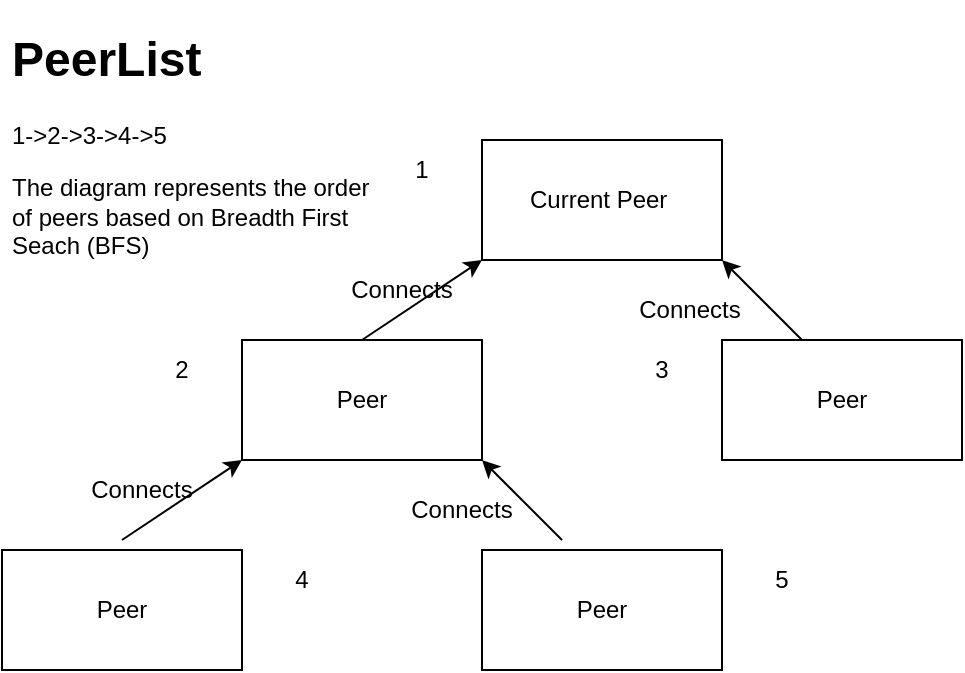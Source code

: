 <mxfile version="15.5.8" type="github">
  <diagram id="AAKQJxX1rdBMzBdHqZ1a" name="Page-1">
    <mxGraphModel dx="988" dy="572" grid="1" gridSize="10" guides="1" tooltips="1" connect="1" arrows="1" fold="1" page="1" pageScale="1" pageWidth="827" pageHeight="1169" math="0" shadow="0">
      <root>
        <mxCell id="0" />
        <mxCell id="1" parent="0" />
        <mxCell id="Wx-2bbFNoUFi7-NbO0jo-1" value="Current Peer&amp;nbsp;" style="rounded=0;whiteSpace=wrap;html=1;" vertex="1" parent="1">
          <mxGeometry x="280" y="390" width="120" height="60" as="geometry" />
        </mxCell>
        <mxCell id="Wx-2bbFNoUFi7-NbO0jo-2" value="Peer" style="rounded=0;whiteSpace=wrap;html=1;" vertex="1" parent="1">
          <mxGeometry x="160" y="490" width="120" height="60" as="geometry" />
        </mxCell>
        <mxCell id="Wx-2bbFNoUFi7-NbO0jo-3" value="Peer" style="rounded=0;whiteSpace=wrap;html=1;" vertex="1" parent="1">
          <mxGeometry x="400" y="490" width="120" height="60" as="geometry" />
        </mxCell>
        <mxCell id="Wx-2bbFNoUFi7-NbO0jo-4" value="Peer" style="rounded=0;whiteSpace=wrap;html=1;" vertex="1" parent="1">
          <mxGeometry x="40" y="595" width="120" height="60" as="geometry" />
        </mxCell>
        <mxCell id="Wx-2bbFNoUFi7-NbO0jo-5" value="Peer" style="rounded=0;whiteSpace=wrap;html=1;" vertex="1" parent="1">
          <mxGeometry x="280" y="595" width="120" height="60" as="geometry" />
        </mxCell>
        <mxCell id="Wx-2bbFNoUFi7-NbO0jo-6" value="" style="endArrow=classic;html=1;rounded=0;entryX=0;entryY=1;entryDx=0;entryDy=0;exitX=0.5;exitY=0;exitDx=0;exitDy=0;" edge="1" parent="1" source="Wx-2bbFNoUFi7-NbO0jo-2" target="Wx-2bbFNoUFi7-NbO0jo-1">
          <mxGeometry width="50" height="50" relative="1" as="geometry">
            <mxPoint x="170" y="470" as="sourcePoint" />
            <mxPoint x="220" y="420" as="targetPoint" />
          </mxGeometry>
        </mxCell>
        <mxCell id="Wx-2bbFNoUFi7-NbO0jo-7" value="" style="endArrow=classic;html=1;rounded=0;entryX=0;entryY=1;entryDx=0;entryDy=0;exitX=0.5;exitY=0;exitDx=0;exitDy=0;" edge="1" parent="1">
          <mxGeometry width="50" height="50" relative="1" as="geometry">
            <mxPoint x="100" y="590" as="sourcePoint" />
            <mxPoint x="160" y="550" as="targetPoint" />
          </mxGeometry>
        </mxCell>
        <mxCell id="Wx-2bbFNoUFi7-NbO0jo-8" value="" style="endArrow=classic;html=1;rounded=0;entryX=1;entryY=1;entryDx=0;entryDy=0;" edge="1" parent="1" target="Wx-2bbFNoUFi7-NbO0jo-1">
          <mxGeometry width="50" height="50" relative="1" as="geometry">
            <mxPoint x="440" y="490" as="sourcePoint" />
            <mxPoint x="490" y="440" as="targetPoint" />
          </mxGeometry>
        </mxCell>
        <mxCell id="Wx-2bbFNoUFi7-NbO0jo-9" value="" style="endArrow=classic;html=1;rounded=0;entryX=1;entryY=1;entryDx=0;entryDy=0;" edge="1" parent="1">
          <mxGeometry width="50" height="50" relative="1" as="geometry">
            <mxPoint x="320" y="590" as="sourcePoint" />
            <mxPoint x="280" y="550" as="targetPoint" />
          </mxGeometry>
        </mxCell>
        <mxCell id="Wx-2bbFNoUFi7-NbO0jo-10" value="1" style="text;html=1;strokeColor=none;fillColor=none;align=center;verticalAlign=middle;whiteSpace=wrap;rounded=0;" vertex="1" parent="1">
          <mxGeometry x="220" y="390" width="60" height="30" as="geometry" />
        </mxCell>
        <mxCell id="Wx-2bbFNoUFi7-NbO0jo-11" value="2" style="text;html=1;strokeColor=none;fillColor=none;align=center;verticalAlign=middle;whiteSpace=wrap;rounded=0;" vertex="1" parent="1">
          <mxGeometry x="100" y="490" width="60" height="30" as="geometry" />
        </mxCell>
        <mxCell id="Wx-2bbFNoUFi7-NbO0jo-12" value="3&lt;span style=&quot;color: rgba(0 , 0 , 0 , 0) ; font-family: monospace ; font-size: 0px&quot;&gt;%3CmxGraphModel%3E%3Croot%3E%3CmxCell%20id%3D%220%22%2F%3E%3CmxCell%20id%3D%221%22%20parent%3D%220%22%2F%3E%3CmxCell%20id%3D%222%22%20value%3D%222%22%20style%3D%22text%3Bhtml%3D1%3BstrokeColor%3Dnone%3BfillColor%3Dnone%3Balign%3Dcenter%3BverticalAlign%3Dmiddle%3BwhiteSpace%3Dwrap%3Brounded%3D0%3B%22%20vertex%3D%221%22%20parent%3D%221%22%3E%3CmxGeometry%20x%3D%2260%22%20y%3D%22480%22%20width%3D%2260%22%20height%3D%2230%22%20as%3D%22geometry%22%2F%3E%3C%2FmxCell%3E%3C%2Froot%3E%3C%2FmxGraphModel%3E&lt;/span&gt;" style="text;html=1;strokeColor=none;fillColor=none;align=center;verticalAlign=middle;whiteSpace=wrap;rounded=0;" vertex="1" parent="1">
          <mxGeometry x="340" y="490" width="60" height="30" as="geometry" />
        </mxCell>
        <mxCell id="Wx-2bbFNoUFi7-NbO0jo-13" value="4" style="text;html=1;strokeColor=none;fillColor=none;align=center;verticalAlign=middle;whiteSpace=wrap;rounded=0;" vertex="1" parent="1">
          <mxGeometry x="160" y="595" width="60" height="30" as="geometry" />
        </mxCell>
        <mxCell id="Wx-2bbFNoUFi7-NbO0jo-14" value="5" style="text;html=1;strokeColor=none;fillColor=none;align=center;verticalAlign=middle;whiteSpace=wrap;rounded=0;" vertex="1" parent="1">
          <mxGeometry x="400" y="595" width="60" height="30" as="geometry" />
        </mxCell>
        <mxCell id="Wx-2bbFNoUFi7-NbO0jo-15" value="&lt;h1&gt;PeerList&lt;/h1&gt;&lt;p&gt;1-&amp;gt;2-&amp;gt;3-&amp;gt;4-&amp;gt;5&lt;/p&gt;&lt;p&gt;The diagram represents the order of peers based on Breadth First Seach (BFS)&lt;/p&gt;" style="text;html=1;strokeColor=none;fillColor=none;spacing=5;spacingTop=-20;whiteSpace=wrap;overflow=hidden;rounded=0;" vertex="1" parent="1">
          <mxGeometry x="40" y="330" width="190" height="120" as="geometry" />
        </mxCell>
        <mxCell id="Wx-2bbFNoUFi7-NbO0jo-16" value="Connects" style="text;html=1;strokeColor=none;fillColor=none;align=center;verticalAlign=middle;whiteSpace=wrap;rounded=0;" vertex="1" parent="1">
          <mxGeometry x="210" y="450" width="60" height="30" as="geometry" />
        </mxCell>
        <mxCell id="Wx-2bbFNoUFi7-NbO0jo-17" value="Connects" style="text;html=1;strokeColor=none;fillColor=none;align=center;verticalAlign=middle;whiteSpace=wrap;rounded=0;" vertex="1" parent="1">
          <mxGeometry x="80" y="550" width="60" height="30" as="geometry" />
        </mxCell>
        <mxCell id="Wx-2bbFNoUFi7-NbO0jo-18" value="Connects" style="text;html=1;strokeColor=none;fillColor=none;align=center;verticalAlign=middle;whiteSpace=wrap;rounded=0;" vertex="1" parent="1">
          <mxGeometry x="240" y="560" width="60" height="30" as="geometry" />
        </mxCell>
        <mxCell id="Wx-2bbFNoUFi7-NbO0jo-19" value="Connects" style="text;html=1;strokeColor=none;fillColor=none;align=center;verticalAlign=middle;whiteSpace=wrap;rounded=0;" vertex="1" parent="1">
          <mxGeometry x="354" y="460" width="60" height="30" as="geometry" />
        </mxCell>
      </root>
    </mxGraphModel>
  </diagram>
</mxfile>
